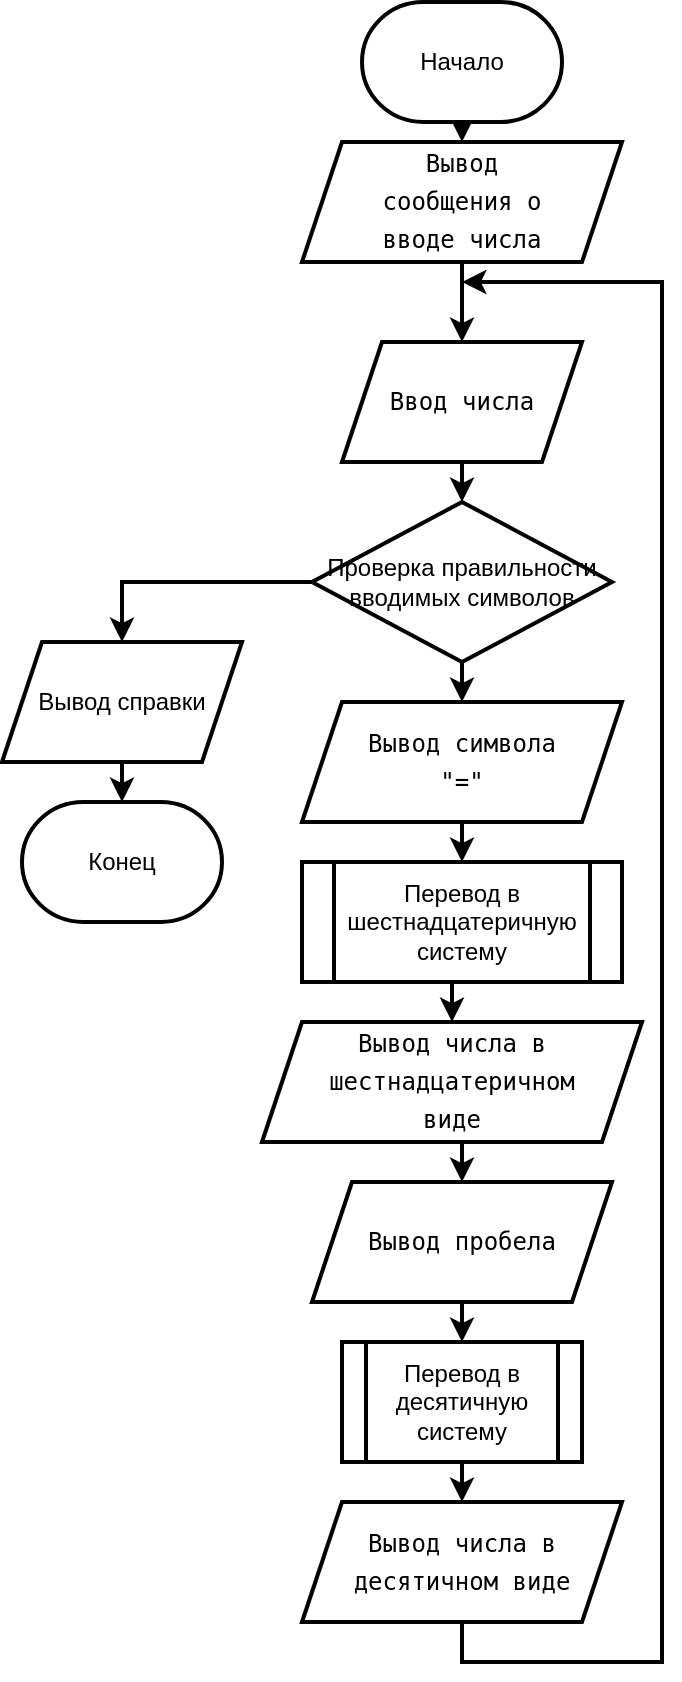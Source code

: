 <mxfile version="24.2.1" type="device">
  <diagram id="C5RBs43oDa-KdzZeNtuy" name="Page-1">
    <mxGraphModel dx="2326" dy="1182" grid="1" gridSize="10" guides="1" tooltips="1" connect="1" arrows="1" fold="1" page="1" pageScale="1" pageWidth="827" pageHeight="1169" math="0" shadow="0">
      <root>
        <mxCell id="WIyWlLk6GJQsqaUBKTNV-0" />
        <mxCell id="WIyWlLk6GJQsqaUBKTNV-1" parent="WIyWlLk6GJQsqaUBKTNV-0" />
        <mxCell id="HmHGwsYT_dBOu_55nijM-12" style="edgeStyle=orthogonalEdgeStyle;rounded=0;orthogonalLoop=1;jettySize=auto;html=1;exitX=0.5;exitY=1;exitDx=0;exitDy=0;exitPerimeter=0;entryX=0.5;entryY=0;entryDx=0;entryDy=0;strokeWidth=2;fontSize=12;fontStyle=0;fontColor=#000000;" edge="1" parent="WIyWlLk6GJQsqaUBKTNV-1" source="HmHGwsYT_dBOu_55nijM-0" target="HmHGwsYT_dBOu_55nijM-1">
          <mxGeometry relative="1" as="geometry" />
        </mxCell>
        <mxCell id="HmHGwsYT_dBOu_55nijM-0" value="Начало" style="strokeWidth=2;html=1;shape=mxgraph.flowchart.terminator;whiteSpace=wrap;fontSize=12;fontStyle=0;fontColor=#000000;" vertex="1" parent="WIyWlLk6GJQsqaUBKTNV-1">
          <mxGeometry x="350" y="40" width="100" height="60" as="geometry" />
        </mxCell>
        <mxCell id="HmHGwsYT_dBOu_55nijM-13" style="edgeStyle=orthogonalEdgeStyle;rounded=0;orthogonalLoop=1;jettySize=auto;html=1;exitX=0.5;exitY=1;exitDx=0;exitDy=0;entryX=0.5;entryY=0;entryDx=0;entryDy=0;strokeWidth=2;fontSize=12;fontStyle=0;fontColor=#000000;" edge="1" parent="WIyWlLk6GJQsqaUBKTNV-1" source="HmHGwsYT_dBOu_55nijM-1" target="HmHGwsYT_dBOu_55nijM-2">
          <mxGeometry relative="1" as="geometry" />
        </mxCell>
        <mxCell id="HmHGwsYT_dBOu_55nijM-1" value="&lt;div style=&quot;background-color: rgb(255, 255, 255); font-family: &amp;quot;Droid Sans Mono&amp;quot;, &amp;quot;monospace&amp;quot;, monospace; font-size: 12px; line-height: 19px; white-space: pre;&quot;&gt;&lt;div style=&quot;font-size: 12px;&quot;&gt;&lt;span style=&quot;font-size: 12px;&quot;&gt;Вывод&lt;/span&gt;&lt;/div&gt;&lt;div style=&quot;font-size: 12px;&quot;&gt;&lt;span style=&quot;font-size: 12px;&quot;&gt;сообщения о&lt;/span&gt;&lt;/div&gt;&lt;div style=&quot;font-size: 12px;&quot;&gt;&lt;span style=&quot;font-size: 12px;&quot;&gt;вводе числа&lt;/span&gt;&lt;/div&gt;&lt;/div&gt;" style="shape=parallelogram;perimeter=parallelogramPerimeter;whiteSpace=wrap;html=1;fixedSize=1;strokeWidth=2;fontSize=12;fontStyle=0;fontColor=#000000;" vertex="1" parent="WIyWlLk6GJQsqaUBKTNV-1">
          <mxGeometry x="320" y="110" width="160" height="60" as="geometry" />
        </mxCell>
        <mxCell id="HmHGwsYT_dBOu_55nijM-36" style="edgeStyle=orthogonalEdgeStyle;rounded=0;orthogonalLoop=1;jettySize=auto;html=1;exitX=0.5;exitY=1;exitDx=0;exitDy=0;entryX=0.5;entryY=0;entryDx=0;entryDy=0;strokeWidth=2;fontSize=12;fontStyle=0;fontColor=#000000;" edge="1" parent="WIyWlLk6GJQsqaUBKTNV-1" source="HmHGwsYT_dBOu_55nijM-2">
          <mxGeometry relative="1" as="geometry">
            <mxPoint x="400" y="290" as="targetPoint" />
          </mxGeometry>
        </mxCell>
        <mxCell id="HmHGwsYT_dBOu_55nijM-2" value="&lt;div style=&quot;background-color: rgb(255, 255, 255); font-family: &amp;quot;Droid Sans Mono&amp;quot;, &amp;quot;monospace&amp;quot;, monospace; font-size: 12px; line-height: 19px; white-space: pre;&quot;&gt;&lt;div style=&quot;font-size: 12px;&quot;&gt;&lt;span style=&quot;font-size: 12px;&quot;&gt;Ввод числа&lt;/span&gt;&lt;/div&gt;&lt;/div&gt;" style="shape=parallelogram;perimeter=parallelogramPerimeter;whiteSpace=wrap;html=1;fixedSize=1;strokeWidth=2;fontSize=12;fontStyle=0;fontColor=#000000;" vertex="1" parent="WIyWlLk6GJQsqaUBKTNV-1">
          <mxGeometry x="340" y="210" width="120" height="60" as="geometry" />
        </mxCell>
        <mxCell id="HmHGwsYT_dBOu_55nijM-28" style="edgeStyle=orthogonalEdgeStyle;rounded=0;orthogonalLoop=1;jettySize=auto;html=1;exitX=0.5;exitY=1;exitDx=0;exitDy=0;entryX=0.5;entryY=0;entryDx=0;entryDy=0;strokeWidth=2;fontSize=12;fontStyle=0;fontColor=#000000;" edge="1" parent="WIyWlLk6GJQsqaUBKTNV-1" source="HmHGwsYT_dBOu_55nijM-3" target="HmHGwsYT_dBOu_55nijM-27">
          <mxGeometry relative="1" as="geometry" />
        </mxCell>
        <mxCell id="HmHGwsYT_dBOu_55nijM-3" value="&lt;div style=&quot;background-color: rgb(255, 255, 255); font-family: &amp;quot;Droid Sans Mono&amp;quot;, &amp;quot;monospace&amp;quot;, monospace; font-size: 12px; line-height: 19px; white-space: pre;&quot;&gt;&lt;div style=&quot;font-size: 12px;&quot;&gt;&lt;span style=&quot;font-size: 12px;&quot;&gt;Вывод символа&lt;/span&gt;&lt;/div&gt;&lt;div style=&quot;font-size: 12px;&quot;&gt;&lt;span style=&quot;font-size: 12px;&quot;&gt;&quot;=&quot;&lt;/span&gt;&lt;/div&gt;&lt;/div&gt;" style="shape=parallelogram;perimeter=parallelogramPerimeter;whiteSpace=wrap;html=1;fixedSize=1;strokeWidth=2;fontSize=12;fontStyle=0;fontColor=#000000;" vertex="1" parent="WIyWlLk6GJQsqaUBKTNV-1">
          <mxGeometry x="320" y="390" width="160" height="60" as="geometry" />
        </mxCell>
        <mxCell id="HmHGwsYT_dBOu_55nijM-31" style="edgeStyle=orthogonalEdgeStyle;rounded=0;orthogonalLoop=1;jettySize=auto;html=1;exitX=0.5;exitY=1;exitDx=0;exitDy=0;entryX=0.5;entryY=0;entryDx=0;entryDy=0;strokeWidth=2;fontSize=12;fontStyle=0;fontColor=#000000;" edge="1" parent="WIyWlLk6GJQsqaUBKTNV-1" source="HmHGwsYT_dBOu_55nijM-4" target="HmHGwsYT_dBOu_55nijM-5">
          <mxGeometry relative="1" as="geometry" />
        </mxCell>
        <mxCell id="HmHGwsYT_dBOu_55nijM-4" value="&lt;div style=&quot;background-color: rgb(255, 255, 255); font-family: &amp;quot;Droid Sans Mono&amp;quot;, &amp;quot;monospace&amp;quot;, monospace; font-size: 12px; line-height: 19px; white-space: pre;&quot;&gt;&lt;div style=&quot;font-size: 12px;&quot;&gt;&lt;span style=&quot;font-size: 12px;&quot;&gt;Вывод числа в&lt;/span&gt;&lt;/div&gt;&lt;div style=&quot;font-size: 12px;&quot;&gt;&lt;span style=&quot;font-size: 12px;&quot;&gt;шестнадцатеричном&lt;/span&gt;&lt;/div&gt;&lt;div style=&quot;font-size: 12px;&quot;&gt;&lt;span style=&quot;font-size: 12px;&quot;&gt;виде&lt;/span&gt;&lt;/div&gt;&lt;/div&gt;" style="shape=parallelogram;perimeter=parallelogramPerimeter;whiteSpace=wrap;html=1;fixedSize=1;strokeWidth=2;fontSize=12;fontStyle=0;fontColor=#000000;" vertex="1" parent="WIyWlLk6GJQsqaUBKTNV-1">
          <mxGeometry x="300" y="550" width="190" height="60" as="geometry" />
        </mxCell>
        <mxCell id="HmHGwsYT_dBOu_55nijM-33" style="edgeStyle=orthogonalEdgeStyle;rounded=0;orthogonalLoop=1;jettySize=auto;html=1;exitX=0.5;exitY=1;exitDx=0;exitDy=0;entryX=0.5;entryY=0;entryDx=0;entryDy=0;strokeWidth=2;fontSize=12;fontStyle=0;fontColor=#000000;" edge="1" parent="WIyWlLk6GJQsqaUBKTNV-1" source="HmHGwsYT_dBOu_55nijM-5" target="HmHGwsYT_dBOu_55nijM-32">
          <mxGeometry relative="1" as="geometry" />
        </mxCell>
        <mxCell id="HmHGwsYT_dBOu_55nijM-5" value="&lt;div style=&quot;background-color: rgb(255, 255, 255); font-family: &amp;quot;Droid Sans Mono&amp;quot;, &amp;quot;monospace&amp;quot;, monospace; font-size: 12px; line-height: 19px; white-space: pre;&quot;&gt;&lt;div style=&quot;font-size: 12px;&quot;&gt;&lt;span style=&quot;font-size: 12px;&quot;&gt;Вывод пробела&lt;/span&gt;&lt;/div&gt;&lt;/div&gt;" style="shape=parallelogram;perimeter=parallelogramPerimeter;whiteSpace=wrap;html=1;fixedSize=1;strokeWidth=2;fontSize=12;fontStyle=0;fontColor=#000000;" vertex="1" parent="WIyWlLk6GJQsqaUBKTNV-1">
          <mxGeometry x="325" y="630" width="150" height="60" as="geometry" />
        </mxCell>
        <mxCell id="HmHGwsYT_dBOu_55nijM-6" value="Вывод справки" style="shape=parallelogram;perimeter=parallelogramPerimeter;whiteSpace=wrap;html=1;fixedSize=1;strokeWidth=2;fontSize=12;fontStyle=0;fontColor=#000000;" vertex="1" parent="WIyWlLk6GJQsqaUBKTNV-1">
          <mxGeometry x="170" y="360" width="120" height="60" as="geometry" />
        </mxCell>
        <mxCell id="HmHGwsYT_dBOu_55nijM-8" value="Конец" style="strokeWidth=2;html=1;shape=mxgraph.flowchart.terminator;whiteSpace=wrap;fontSize=12;fontStyle=0;fontColor=#000000;" vertex="1" parent="WIyWlLk6GJQsqaUBKTNV-1">
          <mxGeometry x="180" y="440" width="100" height="60" as="geometry" />
        </mxCell>
        <mxCell id="HmHGwsYT_dBOu_55nijM-38" style="edgeStyle=orthogonalEdgeStyle;rounded=0;orthogonalLoop=1;jettySize=auto;html=1;exitX=0.5;exitY=1;exitDx=0;exitDy=0;strokeWidth=2;fontSize=12;fontStyle=0;fontColor=#000000;" edge="1" parent="WIyWlLk6GJQsqaUBKTNV-1" source="HmHGwsYT_dBOu_55nijM-11">
          <mxGeometry relative="1" as="geometry">
            <mxPoint x="400" y="180" as="targetPoint" />
            <Array as="points">
              <mxPoint x="400" y="870" />
              <mxPoint x="500" y="870" />
              <mxPoint x="500" y="180" />
            </Array>
          </mxGeometry>
        </mxCell>
        <mxCell id="HmHGwsYT_dBOu_55nijM-11" value="&lt;div style=&quot;background-color: rgb(255, 255, 255); font-family: &amp;quot;Droid Sans Mono&amp;quot;, &amp;quot;monospace&amp;quot;, monospace; font-size: 12px; line-height: 19px; white-space: pre;&quot;&gt;&lt;div style=&quot;font-size: 12px;&quot;&gt;&lt;span style=&quot;font-size: 12px;&quot;&gt;Вывод числа в&lt;/span&gt;&lt;/div&gt;&lt;div style=&quot;font-size: 12px;&quot;&gt;&lt;span style=&quot;font-size: 12px;&quot;&gt;десятичном виде&lt;/span&gt;&lt;/div&gt;&lt;/div&gt;" style="shape=parallelogram;perimeter=parallelogramPerimeter;whiteSpace=wrap;html=1;fixedSize=1;strokeWidth=2;fontSize=12;fontStyle=0;fontColor=#000000;" vertex="1" parent="WIyWlLk6GJQsqaUBKTNV-1">
          <mxGeometry x="320" y="790" width="160" height="60" as="geometry" />
        </mxCell>
        <mxCell id="HmHGwsYT_dBOu_55nijM-20" style="edgeStyle=orthogonalEdgeStyle;rounded=0;orthogonalLoop=1;jettySize=auto;html=1;exitX=0.5;exitY=1;exitDx=0;exitDy=0;entryX=0.5;entryY=0;entryDx=0;entryDy=0;entryPerimeter=0;strokeWidth=2;fontSize=12;fontStyle=0;fontColor=#000000;" edge="1" parent="WIyWlLk6GJQsqaUBKTNV-1" source="HmHGwsYT_dBOu_55nijM-6" target="HmHGwsYT_dBOu_55nijM-8">
          <mxGeometry relative="1" as="geometry" />
        </mxCell>
        <mxCell id="HmHGwsYT_dBOu_55nijM-29" style="edgeStyle=orthogonalEdgeStyle;rounded=0;orthogonalLoop=1;jettySize=auto;html=1;exitX=0.5;exitY=1;exitDx=0;exitDy=0;entryX=0.5;entryY=0;entryDx=0;entryDy=0;strokeWidth=2;fontSize=12;fontStyle=0;fontColor=#000000;" edge="1" parent="WIyWlLk6GJQsqaUBKTNV-1" source="HmHGwsYT_dBOu_55nijM-27" target="HmHGwsYT_dBOu_55nijM-4">
          <mxGeometry relative="1" as="geometry" />
        </mxCell>
        <mxCell id="HmHGwsYT_dBOu_55nijM-27" value="Перевод в шестнадцатеричную систему" style="shape=process;whiteSpace=wrap;html=1;backgroundOutline=1;strokeWidth=2;fontSize=12;fontStyle=0;fontColor=#000000;" vertex="1" parent="WIyWlLk6GJQsqaUBKTNV-1">
          <mxGeometry x="320" y="470" width="160" height="60" as="geometry" />
        </mxCell>
        <mxCell id="HmHGwsYT_dBOu_55nijM-34" style="edgeStyle=orthogonalEdgeStyle;rounded=0;orthogonalLoop=1;jettySize=auto;html=1;exitX=0.5;exitY=1;exitDx=0;exitDy=0;entryX=0.5;entryY=0;entryDx=0;entryDy=0;strokeWidth=2;fontSize=12;fontStyle=0;fontColor=#000000;" edge="1" parent="WIyWlLk6GJQsqaUBKTNV-1" source="HmHGwsYT_dBOu_55nijM-32" target="HmHGwsYT_dBOu_55nijM-11">
          <mxGeometry relative="1" as="geometry" />
        </mxCell>
        <mxCell id="HmHGwsYT_dBOu_55nijM-32" value="Перевод в десятичную систему" style="shape=process;whiteSpace=wrap;html=1;backgroundOutline=1;strokeWidth=2;fontSize=12;fontStyle=0;fontColor=#000000;" vertex="1" parent="WIyWlLk6GJQsqaUBKTNV-1">
          <mxGeometry x="340" y="710" width="120" height="60" as="geometry" />
        </mxCell>
        <mxCell id="HmHGwsYT_dBOu_55nijM-37" style="edgeStyle=orthogonalEdgeStyle;rounded=0;orthogonalLoop=1;jettySize=auto;html=1;exitX=0.5;exitY=1;exitDx=0;exitDy=0;entryX=0.5;entryY=0;entryDx=0;entryDy=0;strokeWidth=2;fontSize=12;fontStyle=0;fontColor=#000000;" edge="1" parent="WIyWlLk6GJQsqaUBKTNV-1" source="HmHGwsYT_dBOu_55nijM-35" target="HmHGwsYT_dBOu_55nijM-3">
          <mxGeometry relative="1" as="geometry" />
        </mxCell>
        <mxCell id="HmHGwsYT_dBOu_55nijM-39" style="edgeStyle=orthogonalEdgeStyle;rounded=0;orthogonalLoop=1;jettySize=auto;html=1;exitX=0;exitY=0.5;exitDx=0;exitDy=0;entryX=0.5;entryY=0;entryDx=0;entryDy=0;strokeWidth=2;fontSize=12;fontStyle=0;fontColor=#000000;" edge="1" parent="WIyWlLk6GJQsqaUBKTNV-1" source="HmHGwsYT_dBOu_55nijM-35" target="HmHGwsYT_dBOu_55nijM-6">
          <mxGeometry relative="1" as="geometry" />
        </mxCell>
        <mxCell id="HmHGwsYT_dBOu_55nijM-35" value="Проверка правильности вводимых символов" style="rhombus;whiteSpace=wrap;html=1;strokeWidth=2;fontSize=12;fontStyle=0;fontColor=#000000;" vertex="1" parent="WIyWlLk6GJQsqaUBKTNV-1">
          <mxGeometry x="325" y="290" width="150" height="80" as="geometry" />
        </mxCell>
      </root>
    </mxGraphModel>
  </diagram>
</mxfile>
